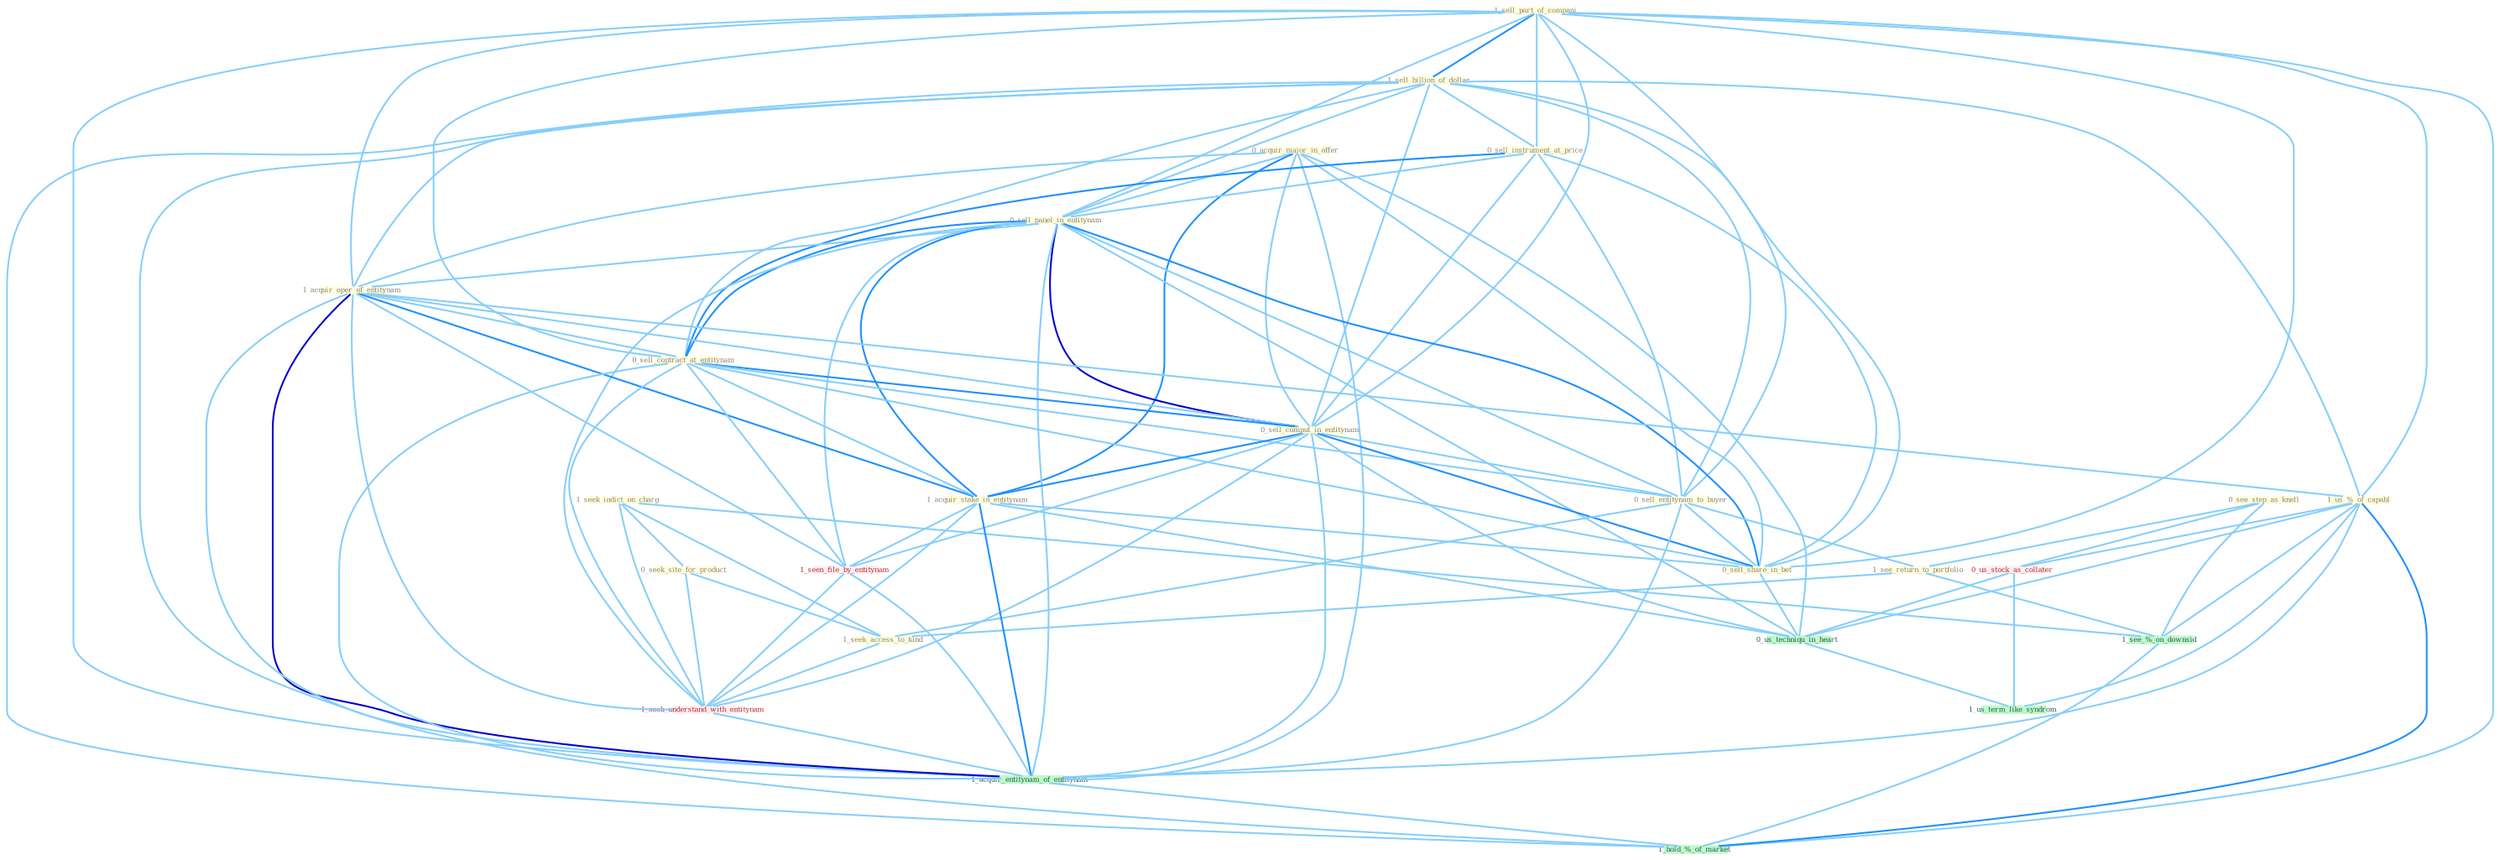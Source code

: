 Graph G{ 
    node
    [shape=polygon,style=filled,width=.5,height=.06,color="#BDFCC9",fixedsize=true,fontsize=4,
    fontcolor="#2f4f4f"];
    {node
    [color="#ffffe0", fontcolor="#8b7d6b"] "1_sell_part_of_compani " "1_sell_billion_of_dollar " "0_acquir_major_in_offer " "0_sell_instrument_at_price " "1_seek_indict_on_charg " "0_see_step_as_knell " "0_seek_site_for_product " "0_sell_panel_in_entitynam " "1_acquir_oper_of_entitynam " "0_sell_contract_at_entitynam " "0_sell_comput_in_entitynam " "1_us_%_of_capabl " "0_sell_entitynam_to_buyer " "1_see_return_to_portfolio " "1_seek_access_to_kind " "1_acquir_stake_in_entitynam " "0_sell_share_in_bet "}
{node [color="#fff0f5", fontcolor="#b22222"] "1_seen_file_by_entitynam " "0_us_stock_as_collater " "1_seek_understand_with_entitynam "}
edge [color="#B0E2FF"];

	"1_sell_part_of_compani " -- "1_sell_billion_of_dollar " [w="2", color="#1e90ff" , len=0.8];
	"1_sell_part_of_compani " -- "0_sell_instrument_at_price " [w="1", color="#87cefa" ];
	"1_sell_part_of_compani " -- "0_sell_panel_in_entitynam " [w="1", color="#87cefa" ];
	"1_sell_part_of_compani " -- "1_acquir_oper_of_entitynam " [w="1", color="#87cefa" ];
	"1_sell_part_of_compani " -- "0_sell_contract_at_entitynam " [w="1", color="#87cefa" ];
	"1_sell_part_of_compani " -- "0_sell_comput_in_entitynam " [w="1", color="#87cefa" ];
	"1_sell_part_of_compani " -- "1_us_%_of_capabl " [w="1", color="#87cefa" ];
	"1_sell_part_of_compani " -- "0_sell_entitynam_to_buyer " [w="1", color="#87cefa" ];
	"1_sell_part_of_compani " -- "0_sell_share_in_bet " [w="1", color="#87cefa" ];
	"1_sell_part_of_compani " -- "1_acquir_entitynam_of_entitynam " [w="1", color="#87cefa" ];
	"1_sell_part_of_compani " -- "1_hold_%_of_market " [w="1", color="#87cefa" ];
	"1_sell_billion_of_dollar " -- "0_sell_instrument_at_price " [w="1", color="#87cefa" ];
	"1_sell_billion_of_dollar " -- "0_sell_panel_in_entitynam " [w="1", color="#87cefa" ];
	"1_sell_billion_of_dollar " -- "1_acquir_oper_of_entitynam " [w="1", color="#87cefa" ];
	"1_sell_billion_of_dollar " -- "0_sell_contract_at_entitynam " [w="1", color="#87cefa" ];
	"1_sell_billion_of_dollar " -- "0_sell_comput_in_entitynam " [w="1", color="#87cefa" ];
	"1_sell_billion_of_dollar " -- "1_us_%_of_capabl " [w="1", color="#87cefa" ];
	"1_sell_billion_of_dollar " -- "0_sell_entitynam_to_buyer " [w="1", color="#87cefa" ];
	"1_sell_billion_of_dollar " -- "0_sell_share_in_bet " [w="1", color="#87cefa" ];
	"1_sell_billion_of_dollar " -- "1_acquir_entitynam_of_entitynam " [w="1", color="#87cefa" ];
	"1_sell_billion_of_dollar " -- "1_hold_%_of_market " [w="1", color="#87cefa" ];
	"0_acquir_major_in_offer " -- "0_sell_panel_in_entitynam " [w="1", color="#87cefa" ];
	"0_acquir_major_in_offer " -- "1_acquir_oper_of_entitynam " [w="1", color="#87cefa" ];
	"0_acquir_major_in_offer " -- "0_sell_comput_in_entitynam " [w="1", color="#87cefa" ];
	"0_acquir_major_in_offer " -- "1_acquir_stake_in_entitynam " [w="2", color="#1e90ff" , len=0.8];
	"0_acquir_major_in_offer " -- "0_sell_share_in_bet " [w="1", color="#87cefa" ];
	"0_acquir_major_in_offer " -- "1_acquir_entitynam_of_entitynam " [w="1", color="#87cefa" ];
	"0_acquir_major_in_offer " -- "0_us_techniqu_in_heart " [w="1", color="#87cefa" ];
	"0_sell_instrument_at_price " -- "0_sell_panel_in_entitynam " [w="1", color="#87cefa" ];
	"0_sell_instrument_at_price " -- "0_sell_contract_at_entitynam " [w="2", color="#1e90ff" , len=0.8];
	"0_sell_instrument_at_price " -- "0_sell_comput_in_entitynam " [w="1", color="#87cefa" ];
	"0_sell_instrument_at_price " -- "0_sell_entitynam_to_buyer " [w="1", color="#87cefa" ];
	"0_sell_instrument_at_price " -- "0_sell_share_in_bet " [w="1", color="#87cefa" ];
	"1_seek_indict_on_charg " -- "0_seek_site_for_product " [w="1", color="#87cefa" ];
	"1_seek_indict_on_charg " -- "1_seek_access_to_kind " [w="1", color="#87cefa" ];
	"1_seek_indict_on_charg " -- "1_seek_understand_with_entitynam " [w="1", color="#87cefa" ];
	"1_seek_indict_on_charg " -- "1_see_%_on_downsid " [w="1", color="#87cefa" ];
	"0_see_step_as_knell " -- "1_see_return_to_portfolio " [w="1", color="#87cefa" ];
	"0_see_step_as_knell " -- "0_us_stock_as_collater " [w="1", color="#87cefa" ];
	"0_see_step_as_knell " -- "1_see_%_on_downsid " [w="1", color="#87cefa" ];
	"0_seek_site_for_product " -- "1_seek_access_to_kind " [w="1", color="#87cefa" ];
	"0_seek_site_for_product " -- "1_seek_understand_with_entitynam " [w="1", color="#87cefa" ];
	"0_sell_panel_in_entitynam " -- "1_acquir_oper_of_entitynam " [w="1", color="#87cefa" ];
	"0_sell_panel_in_entitynam " -- "0_sell_contract_at_entitynam " [w="2", color="#1e90ff" , len=0.8];
	"0_sell_panel_in_entitynam " -- "0_sell_comput_in_entitynam " [w="3", color="#0000cd" , len=0.6];
	"0_sell_panel_in_entitynam " -- "0_sell_entitynam_to_buyer " [w="1", color="#87cefa" ];
	"0_sell_panel_in_entitynam " -- "1_acquir_stake_in_entitynam " [w="2", color="#1e90ff" , len=0.8];
	"0_sell_panel_in_entitynam " -- "0_sell_share_in_bet " [w="2", color="#1e90ff" , len=0.8];
	"0_sell_panel_in_entitynam " -- "1_seen_file_by_entitynam " [w="1", color="#87cefa" ];
	"0_sell_panel_in_entitynam " -- "1_seek_understand_with_entitynam " [w="1", color="#87cefa" ];
	"0_sell_panel_in_entitynam " -- "1_acquir_entitynam_of_entitynam " [w="1", color="#87cefa" ];
	"0_sell_panel_in_entitynam " -- "0_us_techniqu_in_heart " [w="1", color="#87cefa" ];
	"1_acquir_oper_of_entitynam " -- "0_sell_contract_at_entitynam " [w="1", color="#87cefa" ];
	"1_acquir_oper_of_entitynam " -- "0_sell_comput_in_entitynam " [w="1", color="#87cefa" ];
	"1_acquir_oper_of_entitynam " -- "1_us_%_of_capabl " [w="1", color="#87cefa" ];
	"1_acquir_oper_of_entitynam " -- "1_acquir_stake_in_entitynam " [w="2", color="#1e90ff" , len=0.8];
	"1_acquir_oper_of_entitynam " -- "1_seen_file_by_entitynam " [w="1", color="#87cefa" ];
	"1_acquir_oper_of_entitynam " -- "1_seek_understand_with_entitynam " [w="1", color="#87cefa" ];
	"1_acquir_oper_of_entitynam " -- "1_acquir_entitynam_of_entitynam " [w="3", color="#0000cd" , len=0.6];
	"1_acquir_oper_of_entitynam " -- "1_hold_%_of_market " [w="1", color="#87cefa" ];
	"0_sell_contract_at_entitynam " -- "0_sell_comput_in_entitynam " [w="2", color="#1e90ff" , len=0.8];
	"0_sell_contract_at_entitynam " -- "0_sell_entitynam_to_buyer " [w="1", color="#87cefa" ];
	"0_sell_contract_at_entitynam " -- "1_acquir_stake_in_entitynam " [w="1", color="#87cefa" ];
	"0_sell_contract_at_entitynam " -- "0_sell_share_in_bet " [w="1", color="#87cefa" ];
	"0_sell_contract_at_entitynam " -- "1_seen_file_by_entitynam " [w="1", color="#87cefa" ];
	"0_sell_contract_at_entitynam " -- "1_seek_understand_with_entitynam " [w="1", color="#87cefa" ];
	"0_sell_contract_at_entitynam " -- "1_acquir_entitynam_of_entitynam " [w="1", color="#87cefa" ];
	"0_sell_comput_in_entitynam " -- "0_sell_entitynam_to_buyer " [w="1", color="#87cefa" ];
	"0_sell_comput_in_entitynam " -- "1_acquir_stake_in_entitynam " [w="2", color="#1e90ff" , len=0.8];
	"0_sell_comput_in_entitynam " -- "0_sell_share_in_bet " [w="2", color="#1e90ff" , len=0.8];
	"0_sell_comput_in_entitynam " -- "1_seen_file_by_entitynam " [w="1", color="#87cefa" ];
	"0_sell_comput_in_entitynam " -- "1_seek_understand_with_entitynam " [w="1", color="#87cefa" ];
	"0_sell_comput_in_entitynam " -- "1_acquir_entitynam_of_entitynam " [w="1", color="#87cefa" ];
	"0_sell_comput_in_entitynam " -- "0_us_techniqu_in_heart " [w="1", color="#87cefa" ];
	"1_us_%_of_capabl " -- "0_us_stock_as_collater " [w="1", color="#87cefa" ];
	"1_us_%_of_capabl " -- "1_acquir_entitynam_of_entitynam " [w="1", color="#87cefa" ];
	"1_us_%_of_capabl " -- "0_us_techniqu_in_heart " [w="1", color="#87cefa" ];
	"1_us_%_of_capabl " -- "1_see_%_on_downsid " [w="1", color="#87cefa" ];
	"1_us_%_of_capabl " -- "1_us_term_like_syndrom " [w="1", color="#87cefa" ];
	"1_us_%_of_capabl " -- "1_hold_%_of_market " [w="2", color="#1e90ff" , len=0.8];
	"0_sell_entitynam_to_buyer " -- "1_see_return_to_portfolio " [w="1", color="#87cefa" ];
	"0_sell_entitynam_to_buyer " -- "1_seek_access_to_kind " [w="1", color="#87cefa" ];
	"0_sell_entitynam_to_buyer " -- "0_sell_share_in_bet " [w="1", color="#87cefa" ];
	"0_sell_entitynam_to_buyer " -- "1_acquir_entitynam_of_entitynam " [w="1", color="#87cefa" ];
	"1_see_return_to_portfolio " -- "1_seek_access_to_kind " [w="1", color="#87cefa" ];
	"1_see_return_to_portfolio " -- "1_see_%_on_downsid " [w="1", color="#87cefa" ];
	"1_seek_access_to_kind " -- "1_seek_understand_with_entitynam " [w="1", color="#87cefa" ];
	"1_acquir_stake_in_entitynam " -- "0_sell_share_in_bet " [w="1", color="#87cefa" ];
	"1_acquir_stake_in_entitynam " -- "1_seen_file_by_entitynam " [w="1", color="#87cefa" ];
	"1_acquir_stake_in_entitynam " -- "1_seek_understand_with_entitynam " [w="1", color="#87cefa" ];
	"1_acquir_stake_in_entitynam " -- "1_acquir_entitynam_of_entitynam " [w="2", color="#1e90ff" , len=0.8];
	"1_acquir_stake_in_entitynam " -- "0_us_techniqu_in_heart " [w="1", color="#87cefa" ];
	"0_sell_share_in_bet " -- "0_us_techniqu_in_heart " [w="1", color="#87cefa" ];
	"1_seen_file_by_entitynam " -- "1_seek_understand_with_entitynam " [w="1", color="#87cefa" ];
	"1_seen_file_by_entitynam " -- "1_acquir_entitynam_of_entitynam " [w="1", color="#87cefa" ];
	"0_us_stock_as_collater " -- "0_us_techniqu_in_heart " [w="1", color="#87cefa" ];
	"0_us_stock_as_collater " -- "1_us_term_like_syndrom " [w="1", color="#87cefa" ];
	"1_seek_understand_with_entitynam " -- "1_acquir_entitynam_of_entitynam " [w="1", color="#87cefa" ];
	"1_acquir_entitynam_of_entitynam " -- "1_hold_%_of_market " [w="1", color="#87cefa" ];
	"0_us_techniqu_in_heart " -- "1_us_term_like_syndrom " [w="1", color="#87cefa" ];
	"1_see_%_on_downsid " -- "1_hold_%_of_market " [w="1", color="#87cefa" ];
}